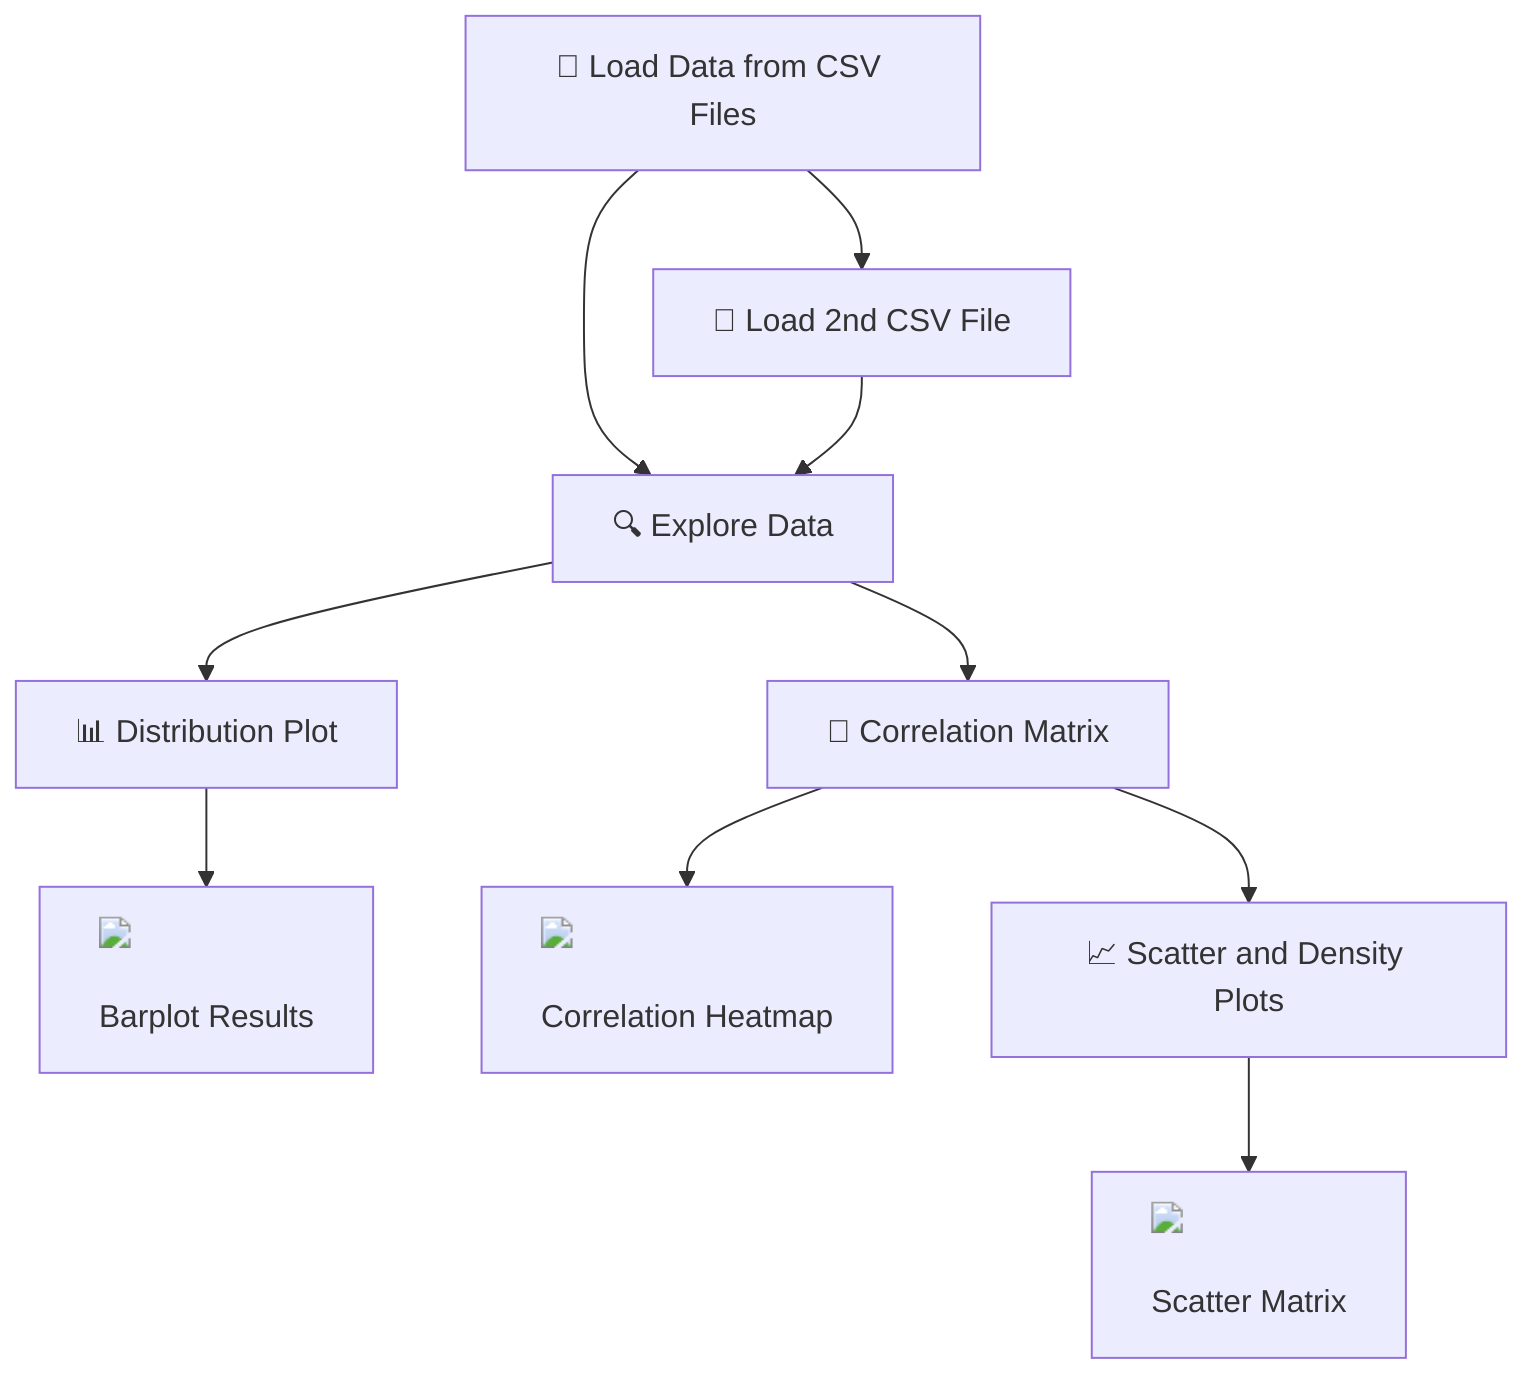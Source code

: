 graph TD;
    A["📂 Load Data from CSV Files"] --> B["🔍 Explore Data"];
    B --> C["📊 Distribution Plot"];
    C --> D["<img src='dummy_plots/barplot_template.svg'/> <br/> Barplot Results"];
    B --> E["🔗 Correlation Matrix"];
    E --> F["<img src='dummy_plots/boxplot_template.svg'/> <br/> Correlation Heatmap"];
    A --> G["📂 Load 2nd CSV File"];
    G --> B;
    E --> H["📈 Scatter and Density Plots"];
    H --> I["<img src='dummy_plots/scatter_plot_template.svg'/> <br/> Scatter Matrix"];